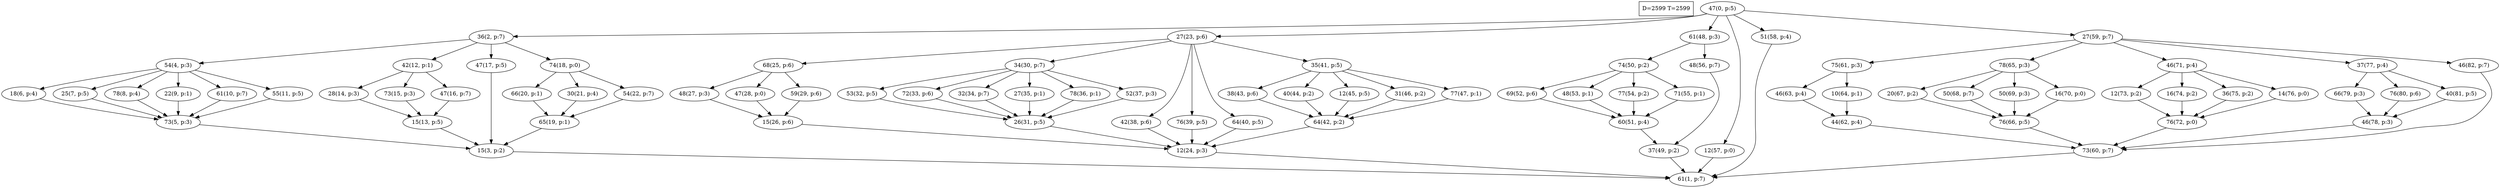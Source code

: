 digraph Task {
i [shape=box, label="D=2599 T=2599"]; 
0 [label="47(0, p:5)"];
1 [label="61(1, p:7)"];
2 [label="36(2, p:7)"];
3 [label="15(3, p:2)"];
4 [label="54(4, p:3)"];
5 [label="73(5, p:3)"];
6 [label="18(6, p:4)"];
7 [label="25(7, p:5)"];
8 [label="78(8, p:4)"];
9 [label="22(9, p:1)"];
10 [label="61(10, p:7)"];
11 [label="55(11, p:5)"];
12 [label="42(12, p:1)"];
13 [label="15(13, p:5)"];
14 [label="28(14, p:3)"];
15 [label="73(15, p:3)"];
16 [label="47(16, p:7)"];
17 [label="47(17, p:5)"];
18 [label="74(18, p:0)"];
19 [label="65(19, p:1)"];
20 [label="66(20, p:1)"];
21 [label="30(21, p:4)"];
22 [label="54(22, p:7)"];
23 [label="27(23, p:6)"];
24 [label="12(24, p:3)"];
25 [label="68(25, p:6)"];
26 [label="15(26, p:6)"];
27 [label="48(27, p:3)"];
28 [label="47(28, p:0)"];
29 [label="59(29, p:6)"];
30 [label="34(30, p:7)"];
31 [label="26(31, p:5)"];
32 [label="53(32, p:5)"];
33 [label="72(33, p:6)"];
34 [label="32(34, p:7)"];
35 [label="27(35, p:1)"];
36 [label="78(36, p:1)"];
37 [label="52(37, p:3)"];
38 [label="42(38, p:6)"];
39 [label="76(39, p:5)"];
40 [label="64(40, p:5)"];
41 [label="35(41, p:5)"];
42 [label="64(42, p:2)"];
43 [label="38(43, p:6)"];
44 [label="40(44, p:2)"];
45 [label="12(45, p:5)"];
46 [label="31(46, p:2)"];
47 [label="77(47, p:1)"];
48 [label="61(48, p:3)"];
49 [label="37(49, p:2)"];
50 [label="74(50, p:2)"];
51 [label="60(51, p:4)"];
52 [label="69(52, p:6)"];
53 [label="48(53, p:1)"];
54 [label="77(54, p:2)"];
55 [label="71(55, p:1)"];
56 [label="48(56, p:7)"];
57 [label="12(57, p:0)"];
58 [label="51(58, p:4)"];
59 [label="27(59, p:7)"];
60 [label="73(60, p:7)"];
61 [label="75(61, p:3)"];
62 [label="44(62, p:4)"];
63 [label="46(63, p:4)"];
64 [label="10(64, p:1)"];
65 [label="78(65, p:3)"];
66 [label="76(66, p:5)"];
67 [label="20(67, p:2)"];
68 [label="50(68, p:7)"];
69 [label="50(69, p:3)"];
70 [label="16(70, p:0)"];
71 [label="46(71, p:4)"];
72 [label="76(72, p:0)"];
73 [label="12(73, p:2)"];
74 [label="16(74, p:2)"];
75 [label="36(75, p:2)"];
76 [label="14(76, p:0)"];
77 [label="37(77, p:4)"];
78 [label="46(78, p:3)"];
79 [label="66(79, p:3)"];
80 [label="76(80, p:6)"];
81 [label="40(81, p:5)"];
82 [label="46(82, p:7)"];
0 -> 2;
0 -> 23;
0 -> 48;
0 -> 57;
0 -> 58;
0 -> 59;
2 -> 4;
2 -> 12;
2 -> 17;
2 -> 18;
3 -> 1;
4 -> 6;
4 -> 7;
4 -> 8;
4 -> 9;
4 -> 10;
4 -> 11;
5 -> 3;
6 -> 5;
7 -> 5;
8 -> 5;
9 -> 5;
10 -> 5;
11 -> 5;
12 -> 14;
12 -> 15;
12 -> 16;
13 -> 3;
14 -> 13;
15 -> 13;
16 -> 13;
17 -> 3;
18 -> 20;
18 -> 21;
18 -> 22;
19 -> 3;
20 -> 19;
21 -> 19;
22 -> 19;
23 -> 25;
23 -> 30;
23 -> 38;
23 -> 39;
23 -> 40;
23 -> 41;
24 -> 1;
25 -> 27;
25 -> 28;
25 -> 29;
26 -> 24;
27 -> 26;
28 -> 26;
29 -> 26;
30 -> 32;
30 -> 33;
30 -> 34;
30 -> 35;
30 -> 36;
30 -> 37;
31 -> 24;
32 -> 31;
33 -> 31;
34 -> 31;
35 -> 31;
36 -> 31;
37 -> 31;
38 -> 24;
39 -> 24;
40 -> 24;
41 -> 43;
41 -> 44;
41 -> 45;
41 -> 46;
41 -> 47;
42 -> 24;
43 -> 42;
44 -> 42;
45 -> 42;
46 -> 42;
47 -> 42;
48 -> 50;
48 -> 56;
49 -> 1;
50 -> 52;
50 -> 53;
50 -> 54;
50 -> 55;
51 -> 49;
52 -> 51;
53 -> 51;
54 -> 51;
55 -> 51;
56 -> 49;
57 -> 1;
58 -> 1;
59 -> 61;
59 -> 65;
59 -> 71;
59 -> 77;
59 -> 82;
60 -> 1;
61 -> 63;
61 -> 64;
62 -> 60;
63 -> 62;
64 -> 62;
65 -> 67;
65 -> 68;
65 -> 69;
65 -> 70;
66 -> 60;
67 -> 66;
68 -> 66;
69 -> 66;
70 -> 66;
71 -> 73;
71 -> 74;
71 -> 75;
71 -> 76;
72 -> 60;
73 -> 72;
74 -> 72;
75 -> 72;
76 -> 72;
77 -> 79;
77 -> 80;
77 -> 81;
78 -> 60;
79 -> 78;
80 -> 78;
81 -> 78;
82 -> 60;
}